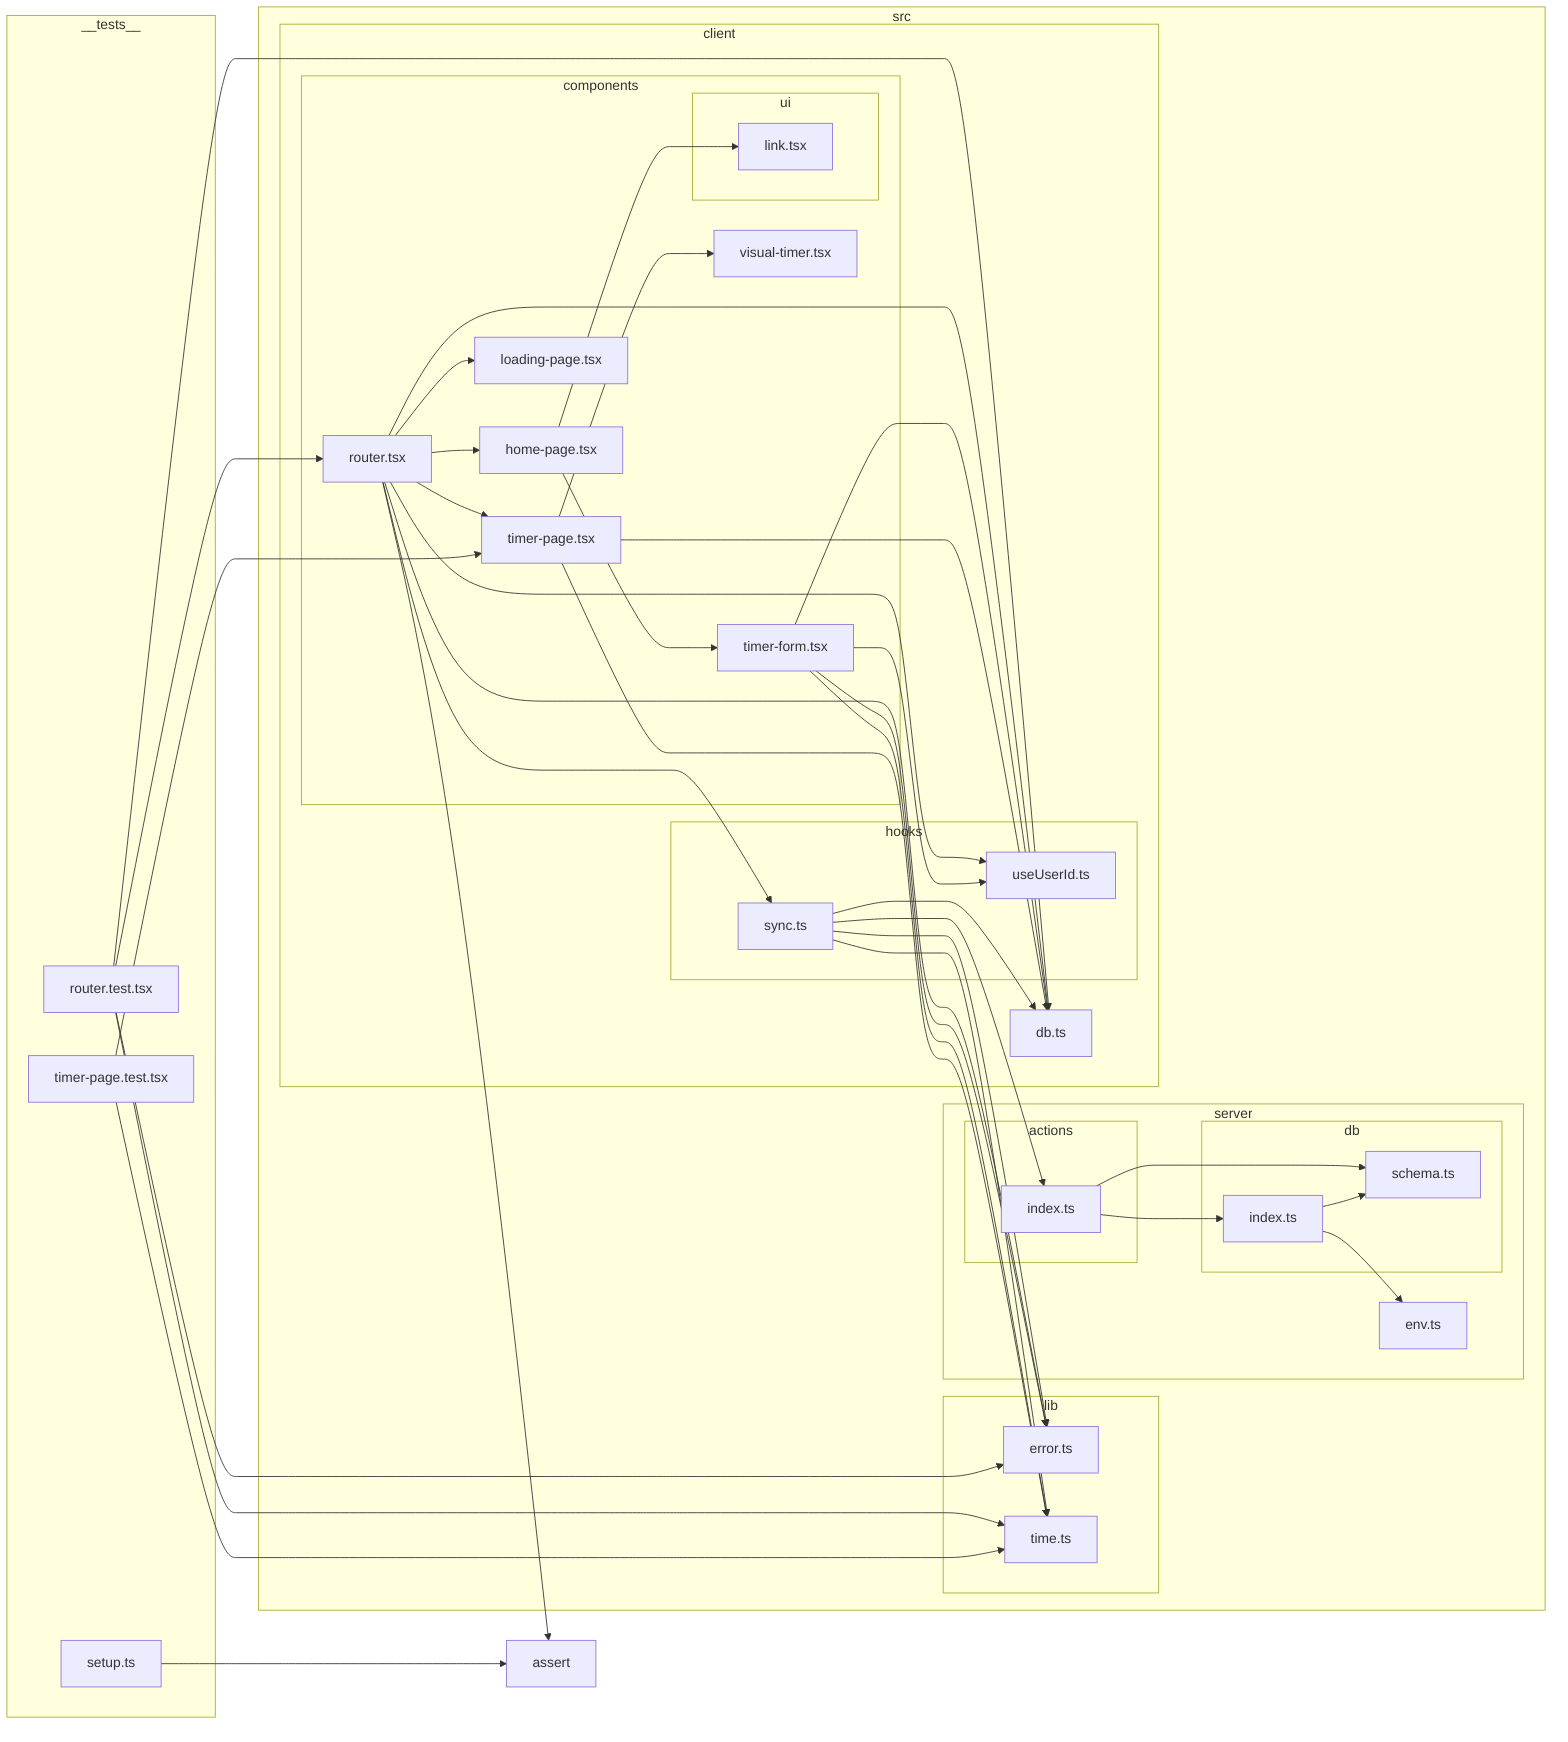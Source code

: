 flowchart LR

subgraph 0["__tests__"]
1["router.test.tsx"]
S["setup.ts"]
T["timer-page.test.tsx"]
end
subgraph 2["src"]
subgraph 3["client"]
subgraph 4["components"]
5["router.tsx"]
L["home-page.tsx"]
M["timer-form.tsx"]
subgraph N["ui"]
O["link.tsx"]
end
P["loading-page.tsx"]
Q["timer-page.tsx"]
R["visual-timer.tsx"]
end
subgraph 7["hooks"]
8["sync.ts"]
K["useUserId.ts"]
end
9["db.ts"]
end
subgraph A["lib"]
B["error.ts"]
C["time.ts"]
end
subgraph D["server"]
subgraph E["actions"]
F["index.ts"]
end
subgraph G["db"]
H["schema.ts"]
I["index.ts"]
end
J["env.ts"]
end
end
6["assert"]
1-->5
1-->9
1-->B
1-->C
5-->8
5-->K
5-->L
5-->P
5-->Q
5-->9
5-->B
5-->6
8-->9
8-->B
8-->C
8-->F
F-->H
F-->I
I-->H
I-->J
L-->M
L-->O
M-->9
M-->K
M-->B
M-->C
Q-->R
Q-->9
Q-->C
S-->6
T-->Q
T-->C